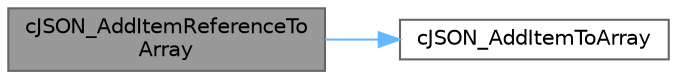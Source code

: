 digraph "cJSON_AddItemReferenceToArray"
{
 // LATEX_PDF_SIZE
  bgcolor="transparent";
  edge [fontname=Helvetica,fontsize=10,labelfontname=Helvetica,labelfontsize=10];
  node [fontname=Helvetica,fontsize=10,shape=box,height=0.2,width=0.4];
  rankdir="LR";
  Node1 [label="cJSON_AddItemReferenceTo\lArray",height=0.2,width=0.4,color="gray40", fillcolor="grey60", style="filled", fontcolor="black",tooltip=" "];
  Node1 -> Node2 [color="steelblue1",style="solid"];
  Node2 [label="cJSON_AddItemToArray",height=0.2,width=0.4,color="grey40", fillcolor="white", style="filled",URL="$c_j_s_o_n_8c.html#a164dcefd36af8654942116c444bd0b6a",tooltip=" "];
}
